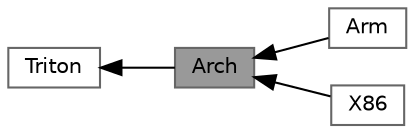 digraph "Arch"
{
 // LATEX_PDF_SIZE
  bgcolor="transparent";
  edge [fontname=Helvetica,fontsize=10,labelfontname=Helvetica,labelfontsize=10];
  node [fontname=Helvetica,fontsize=10,shape=box,height=0.2,width=0.4];
  rankdir=LR;
  Node1 [label="Arch",height=0.2,width=0.4,color="gray40", fillcolor="grey60", style="filled", fontcolor="black",tooltip=" "];
  Node3 [label="Arm",height=0.2,width=0.4,color="grey40", fillcolor="white", style="filled",URL="$group__arm.html",tooltip=" "];
  Node2 [label="Triton",height=0.2,width=0.4,color="grey40", fillcolor="white", style="filled",URL="$group__triton.html",tooltip=" "];
  Node4 [label="X86",height=0.2,width=0.4,color="grey40", fillcolor="white", style="filled",URL="$group__x86.html",tooltip=" "];
  Node2->Node1 [shape=plaintext, dir="back", style="solid"];
  Node1->Node3 [shape=plaintext, dir="back", style="solid"];
  Node1->Node4 [shape=plaintext, dir="back", style="solid"];
}
